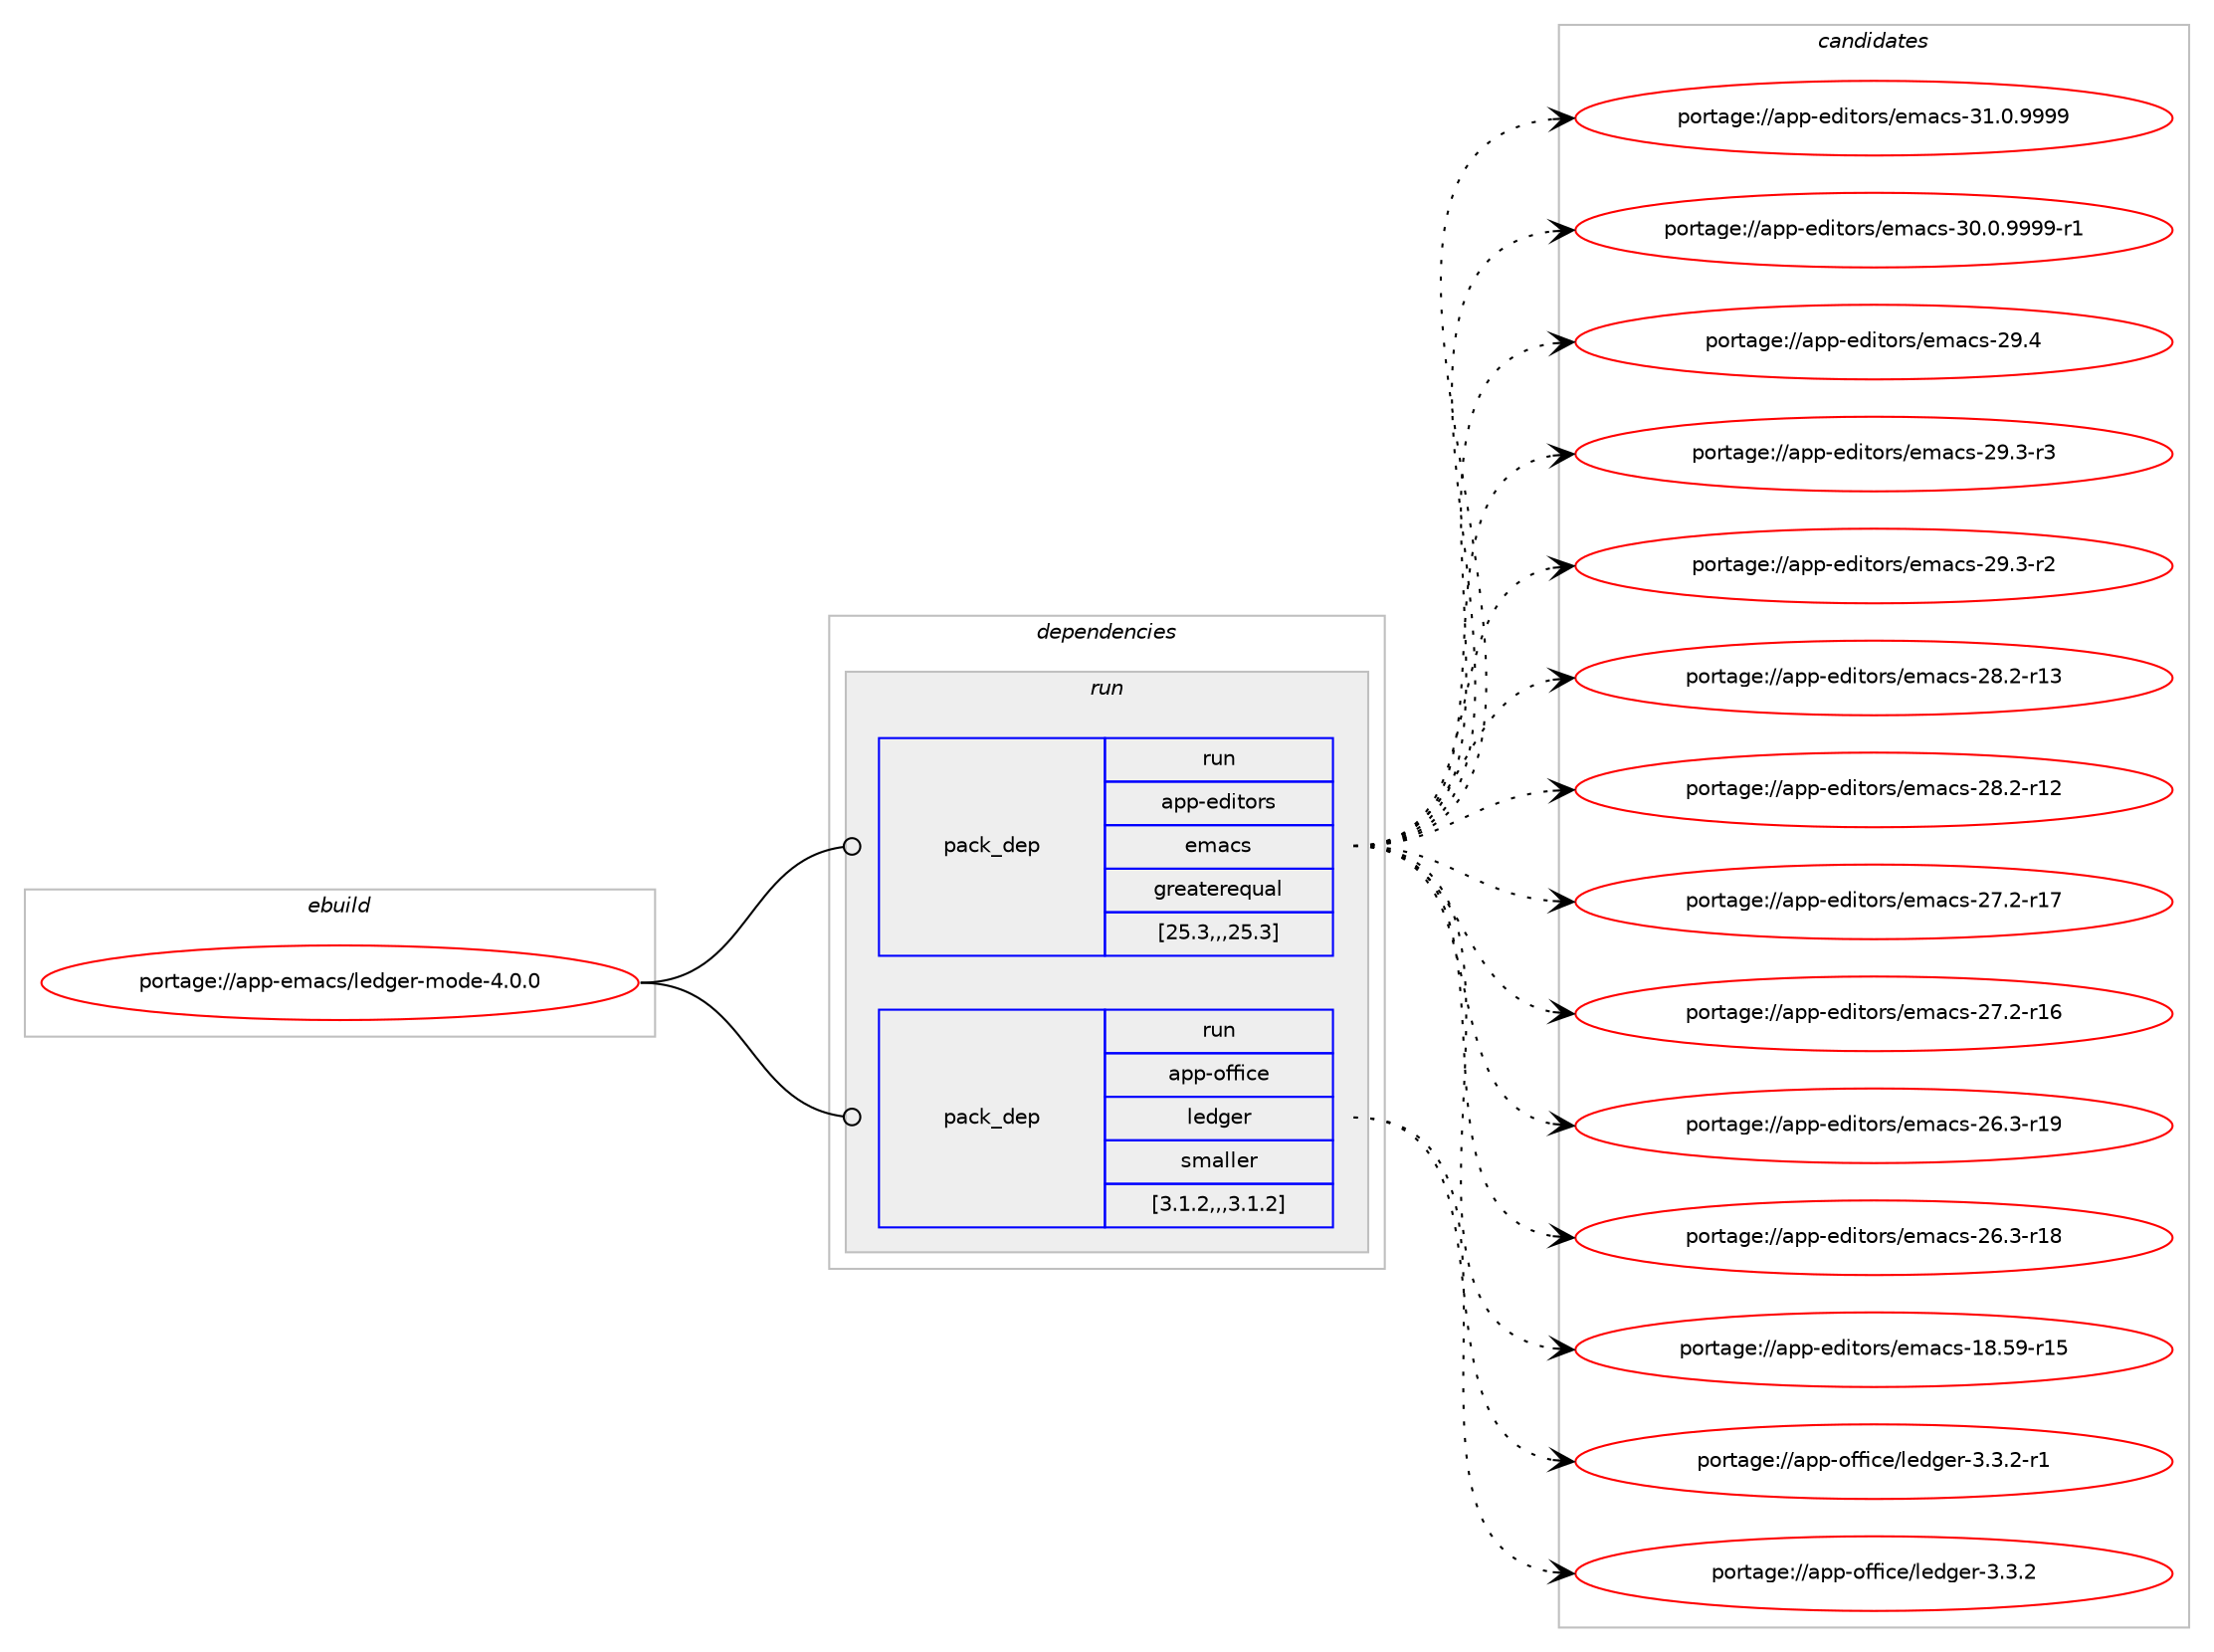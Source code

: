 digraph prolog {

# *************
# Graph options
# *************

newrank=true;
concentrate=true;
compound=true;
graph [rankdir=LR,fontname=Helvetica,fontsize=10,ranksep=1.5];#, ranksep=2.5, nodesep=0.2];
edge  [arrowhead=vee];
node  [fontname=Helvetica,fontsize=10];

# **********
# The ebuild
# **********

subgraph cluster_leftcol {
color=gray;
label=<<i>ebuild</i>>;
id [label="portage://app-emacs/ledger-mode-4.0.0", color=red, width=4, href="../app-emacs/ledger-mode-4.0.0.svg"];
}

# ****************
# The dependencies
# ****************

subgraph cluster_midcol {
color=gray;
label=<<i>dependencies</i>>;
subgraph cluster_compile {
fillcolor="#eeeeee";
style=filled;
label=<<i>compile</i>>;
}
subgraph cluster_compileandrun {
fillcolor="#eeeeee";
style=filled;
label=<<i>compile and run</i>>;
}
subgraph cluster_run {
fillcolor="#eeeeee";
style=filled;
label=<<i>run</i>>;
subgraph pack16511 {
dependency22857 [label=<<TABLE BORDER="0" CELLBORDER="1" CELLSPACING="0" CELLPADDING="4" WIDTH="220"><TR><TD ROWSPAN="6" CELLPADDING="30">pack_dep</TD></TR><TR><TD WIDTH="110">run</TD></TR><TR><TD>app-editors</TD></TR><TR><TD>emacs</TD></TR><TR><TD>greaterequal</TD></TR><TR><TD>[25.3,,,25.3]</TD></TR></TABLE>>, shape=none, color=blue];
}
id:e -> dependency22857:w [weight=20,style="solid",arrowhead="odot"];
subgraph pack16512 {
dependency22858 [label=<<TABLE BORDER="0" CELLBORDER="1" CELLSPACING="0" CELLPADDING="4" WIDTH="220"><TR><TD ROWSPAN="6" CELLPADDING="30">pack_dep</TD></TR><TR><TD WIDTH="110">run</TD></TR><TR><TD>app-office</TD></TR><TR><TD>ledger</TD></TR><TR><TD>smaller</TD></TR><TR><TD>[3.1.2,,,3.1.2]</TD></TR></TABLE>>, shape=none, color=blue];
}
id:e -> dependency22858:w [weight=20,style="solid",arrowhead="odot"];
}
}

# **************
# The candidates
# **************

subgraph cluster_choices {
rank=same;
color=gray;
label=<<i>candidates</i>>;

subgraph choice16511 {
color=black;
nodesep=1;
choice971121124510110010511611111411547101109979911545514946484657575757 [label="portage://app-editors/emacs-31.0.9999", color=red, width=4,href="../app-editors/emacs-31.0.9999.svg"];
choice9711211245101100105116111114115471011099799115455148464846575757574511449 [label="portage://app-editors/emacs-30.0.9999-r1", color=red, width=4,href="../app-editors/emacs-30.0.9999-r1.svg"];
choice97112112451011001051161111141154710110997991154550574652 [label="portage://app-editors/emacs-29.4", color=red, width=4,href="../app-editors/emacs-29.4.svg"];
choice971121124510110010511611111411547101109979911545505746514511451 [label="portage://app-editors/emacs-29.3-r3", color=red, width=4,href="../app-editors/emacs-29.3-r3.svg"];
choice971121124510110010511611111411547101109979911545505746514511450 [label="portage://app-editors/emacs-29.3-r2", color=red, width=4,href="../app-editors/emacs-29.3-r2.svg"];
choice97112112451011001051161111141154710110997991154550564650451144951 [label="portage://app-editors/emacs-28.2-r13", color=red, width=4,href="../app-editors/emacs-28.2-r13.svg"];
choice97112112451011001051161111141154710110997991154550564650451144950 [label="portage://app-editors/emacs-28.2-r12", color=red, width=4,href="../app-editors/emacs-28.2-r12.svg"];
choice97112112451011001051161111141154710110997991154550554650451144955 [label="portage://app-editors/emacs-27.2-r17", color=red, width=4,href="../app-editors/emacs-27.2-r17.svg"];
choice97112112451011001051161111141154710110997991154550554650451144954 [label="portage://app-editors/emacs-27.2-r16", color=red, width=4,href="../app-editors/emacs-27.2-r16.svg"];
choice97112112451011001051161111141154710110997991154550544651451144957 [label="portage://app-editors/emacs-26.3-r19", color=red, width=4,href="../app-editors/emacs-26.3-r19.svg"];
choice97112112451011001051161111141154710110997991154550544651451144956 [label="portage://app-editors/emacs-26.3-r18", color=red, width=4,href="../app-editors/emacs-26.3-r18.svg"];
choice9711211245101100105116111114115471011099799115454956465357451144953 [label="portage://app-editors/emacs-18.59-r15", color=red, width=4,href="../app-editors/emacs-18.59-r15.svg"];
dependency22857:e -> choice971121124510110010511611111411547101109979911545514946484657575757:w [style=dotted,weight="100"];
dependency22857:e -> choice9711211245101100105116111114115471011099799115455148464846575757574511449:w [style=dotted,weight="100"];
dependency22857:e -> choice97112112451011001051161111141154710110997991154550574652:w [style=dotted,weight="100"];
dependency22857:e -> choice971121124510110010511611111411547101109979911545505746514511451:w [style=dotted,weight="100"];
dependency22857:e -> choice971121124510110010511611111411547101109979911545505746514511450:w [style=dotted,weight="100"];
dependency22857:e -> choice97112112451011001051161111141154710110997991154550564650451144951:w [style=dotted,weight="100"];
dependency22857:e -> choice97112112451011001051161111141154710110997991154550564650451144950:w [style=dotted,weight="100"];
dependency22857:e -> choice97112112451011001051161111141154710110997991154550554650451144955:w [style=dotted,weight="100"];
dependency22857:e -> choice97112112451011001051161111141154710110997991154550554650451144954:w [style=dotted,weight="100"];
dependency22857:e -> choice97112112451011001051161111141154710110997991154550544651451144957:w [style=dotted,weight="100"];
dependency22857:e -> choice97112112451011001051161111141154710110997991154550544651451144956:w [style=dotted,weight="100"];
dependency22857:e -> choice9711211245101100105116111114115471011099799115454956465357451144953:w [style=dotted,weight="100"];
}
subgraph choice16512 {
color=black;
nodesep=1;
choice971121124511110210210599101471081011001031011144551465146504511449 [label="portage://app-office/ledger-3.3.2-r1", color=red, width=4,href="../app-office/ledger-3.3.2-r1.svg"];
choice97112112451111021021059910147108101100103101114455146514650 [label="portage://app-office/ledger-3.3.2", color=red, width=4,href="../app-office/ledger-3.3.2.svg"];
dependency22858:e -> choice971121124511110210210599101471081011001031011144551465146504511449:w [style=dotted,weight="100"];
dependency22858:e -> choice97112112451111021021059910147108101100103101114455146514650:w [style=dotted,weight="100"];
}
}

}
